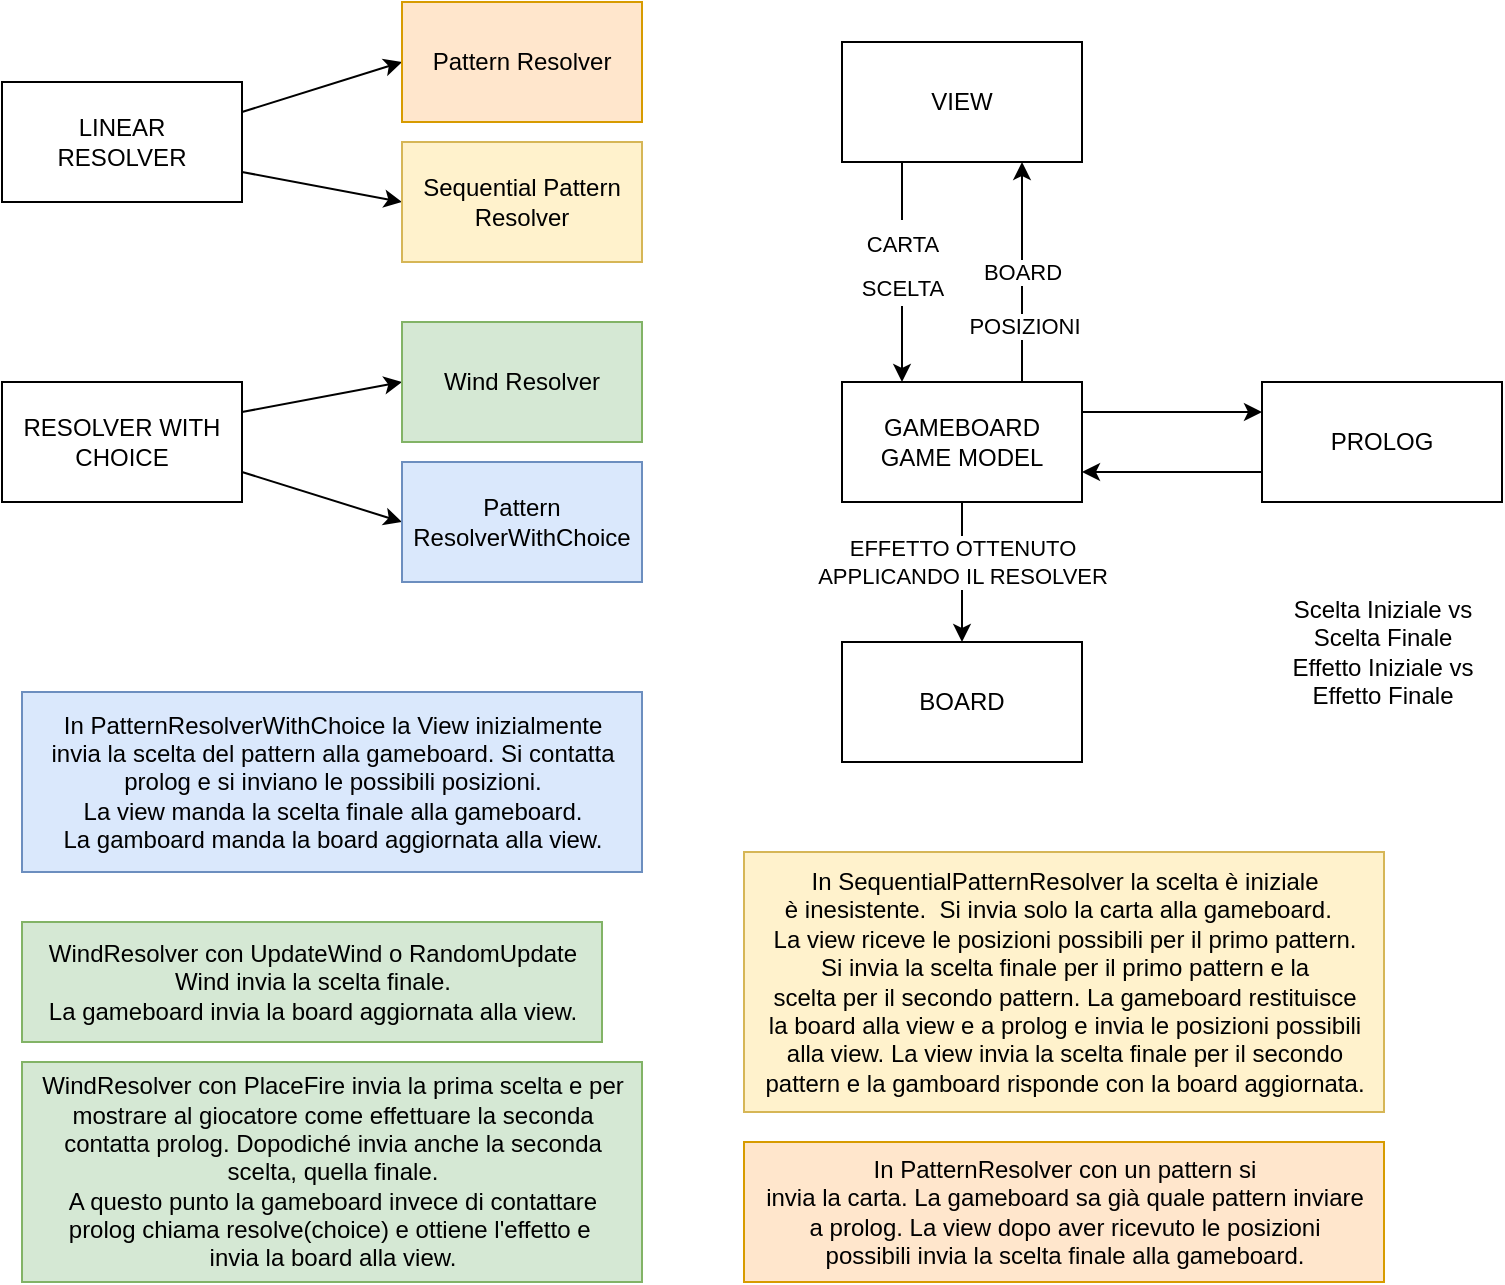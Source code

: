 <mxfile>
    <diagram id="hnET0SdMNF8dCr5xWf9e" name="Page-1">
        <mxGraphModel dx="924" dy="685" grid="1" gridSize="10" guides="1" tooltips="1" connect="1" arrows="1" fold="1" page="1" pageScale="1" pageWidth="827" pageHeight="1169" math="0" shadow="0">
            <root>
                <mxCell id="0"/>
                <mxCell id="1" parent="0"/>
                <mxCell id="2" value="VIEW" style="rounded=0;whiteSpace=wrap;html=1;" parent="1" vertex="1">
                    <mxGeometry x="570" y="80" width="120" height="60" as="geometry"/>
                </mxCell>
                <mxCell id="41" value="BOARD" style="edgeStyle=none;html=1;exitX=0.75;exitY=0;exitDx=0;exitDy=0;entryX=0.75;entryY=1;entryDx=0;entryDy=0;" edge="1" parent="1" source="8" target="2">
                    <mxGeometry relative="1" as="geometry">
                        <mxPoint x="660" y="-60" as="sourcePoint"/>
                    </mxGeometry>
                </mxCell>
                <mxCell id="84" value="POSIZIONI" style="edgeLabel;html=1;align=center;verticalAlign=middle;resizable=0;points=[];fontSize=11;" vertex="1" connectable="0" parent="41">
                    <mxGeometry x="-0.478" y="-1" relative="1" as="geometry">
                        <mxPoint as="offset"/>
                    </mxGeometry>
                </mxCell>
                <mxCell id="13" value="&lt;font style=&quot;font-size: 11px;&quot;&gt;CARTA&lt;br&gt;SCELTA&lt;/font&gt;" style="edgeStyle=none;html=1;exitX=0.25;exitY=1;exitDx=0;exitDy=0;entryX=0.25;entryY=0;entryDx=0;entryDy=0;fontSize=18;" parent="1" source="2" target="8" edge="1">
                    <mxGeometry x="-0.091" relative="1" as="geometry">
                        <mxPoint x="600" y="150" as="sourcePoint"/>
                        <mxPoint as="offset"/>
                    </mxGeometry>
                </mxCell>
                <mxCell id="44" style="edgeStyle=none;html=1;exitX=0.5;exitY=1;exitDx=0;exitDy=0;entryX=0.5;entryY=0;entryDx=0;entryDy=0;" edge="1" parent="1" source="8" target="43">
                    <mxGeometry relative="1" as="geometry"/>
                </mxCell>
                <mxCell id="45" value="EFFETTO OTTENUTO &lt;br&gt;APPLICANDO IL RESOLVER" style="edgeLabel;html=1;align=center;verticalAlign=middle;resizable=0;points=[];" vertex="1" connectable="0" parent="44">
                    <mxGeometry x="-0.351" y="-1" relative="1" as="geometry">
                        <mxPoint x="1" y="7" as="offset"/>
                    </mxGeometry>
                </mxCell>
                <mxCell id="46" style="edgeStyle=none;html=1;exitX=1;exitY=0.25;exitDx=0;exitDy=0;entryX=0;entryY=0.25;entryDx=0;entryDy=0;" edge="1" parent="1" source="8" target="42">
                    <mxGeometry relative="1" as="geometry"/>
                </mxCell>
                <mxCell id="8" value="GAMEBOARD&lt;br&gt;GAME MODEL" style="rounded=0;whiteSpace=wrap;html=1;" parent="1" vertex="1">
                    <mxGeometry x="570" y="250" width="120" height="60" as="geometry"/>
                </mxCell>
                <mxCell id="47" style="edgeStyle=none;html=1;exitX=0;exitY=0.75;exitDx=0;exitDy=0;entryX=1;entryY=0.75;entryDx=0;entryDy=0;" edge="1" parent="1" source="42" target="8">
                    <mxGeometry relative="1" as="geometry"/>
                </mxCell>
                <mxCell id="42" value="PROLOG" style="rounded=0;whiteSpace=wrap;html=1;" vertex="1" parent="1">
                    <mxGeometry x="780" y="250" width="120" height="60" as="geometry"/>
                </mxCell>
                <mxCell id="43" value="BOARD" style="rounded=0;whiteSpace=wrap;html=1;" vertex="1" parent="1">
                    <mxGeometry x="570" y="380" width="120" height="60" as="geometry"/>
                </mxCell>
                <mxCell id="64" value="WindResolver con UpdateWind o RandomUpdate &lt;br&gt;Wind invia la scelta finale. &lt;br&gt;La gameboard invia la board aggiornata alla view." style="text;html=1;align=center;verticalAlign=middle;resizable=0;points=[];autosize=1;strokeColor=#82b366;fillColor=#d5e8d4;" vertex="1" parent="1">
                    <mxGeometry x="160" y="520" width="290" height="60" as="geometry"/>
                </mxCell>
                <mxCell id="65" value="WindResolver con PlaceFire invia la prima scelta e per&lt;br&gt;mostrare al giocatore come effettuare la seconda&lt;br&gt;contatta prolog. Dopodiché invia anche la seconda&lt;br&gt;scelta, quella finale. &lt;br&gt;A questo punto la gameboard invece di contattare&lt;br&gt;prolog chiama resolve(choice) e ottiene l'effetto e&amp;nbsp;&lt;br&gt;invia la board alla view." style="text;html=1;align=center;verticalAlign=middle;resizable=0;points=[];autosize=1;strokeColor=#82b366;fillColor=#d5e8d4;" vertex="1" parent="1">
                    <mxGeometry x="160" y="590" width="310" height="110" as="geometry"/>
                </mxCell>
                <mxCell id="66" value="In PatternResolverWithChoice la View inizialmente &lt;br&gt;invia la scelta del pattern alla gameboard. Si contatta&lt;br&gt;prolog e si inviano le possibili posizioni.&lt;br&gt;La view manda la scelta finale alla gameboard.&lt;br&gt;La gamboard manda la board aggiornata alla view." style="text;html=1;align=center;verticalAlign=middle;resizable=0;points=[];autosize=1;strokeColor=#6c8ebf;fillColor=#dae8fc;" vertex="1" parent="1">
                    <mxGeometry x="160" y="405" width="310" height="90" as="geometry"/>
                </mxCell>
                <mxCell id="67" value="In PatternResolver con un pattern si &lt;br&gt;invia la carta. La gameboard sa già quale pattern inviare &lt;br&gt;a prolog. La view dopo aver ricevuto le posizioni &lt;br&gt;possibili invia la scelta finale alla gameboard." style="text;html=1;align=center;verticalAlign=middle;resizable=0;points=[];autosize=1;strokeColor=#d79b00;fillColor=#ffe6cc;" vertex="1" parent="1">
                    <mxGeometry x="521" y="630" width="320" height="70" as="geometry"/>
                </mxCell>
                <mxCell id="68" value="In SequentialPatternResolver&amp;nbsp;la scelta è iniziale &lt;br&gt;è inesistente.&amp;nbsp;&amp;nbsp;Si invia solo la carta alla gameboard.&amp;nbsp;&amp;nbsp;&lt;br&gt;La view riceve le posizioni possibili per il primo pattern.&lt;br&gt;Si invia la scelta finale per il primo pattern e la &lt;br&gt;scelta per il secondo pattern. La gameboard restituisce &lt;br&gt;la board alla view e a prolog e invia le posizioni possibili&lt;br&gt;alla view. La view invia la scelta finale per il secondo &lt;br&gt;pattern e la gamboard risponde con la board aggiornata." style="text;html=1;align=center;verticalAlign=middle;resizable=0;points=[];autosize=1;strokeColor=#d6b656;fillColor=#fff2cc;" vertex="1" parent="1">
                    <mxGeometry x="521" y="485" width="320" height="130" as="geometry"/>
                </mxCell>
                <mxCell id="72" value="Scelta Iniziale vs &lt;br&gt;Scelta Finale&lt;br&gt;Effetto Iniziale vs&lt;br&gt;Effetto Finale" style="text;html=1;align=center;verticalAlign=middle;resizable=0;points=[];autosize=1;strokeColor=none;fillColor=none;" vertex="1" parent="1">
                    <mxGeometry x="785" y="350" width="110" height="70" as="geometry"/>
                </mxCell>
                <mxCell id="80" style="edgeStyle=none;html=1;exitX=1;exitY=0.25;exitDx=0;exitDy=0;entryX=0;entryY=0.5;entryDx=0;entryDy=0;" edge="1" parent="1" source="74" target="79">
                    <mxGeometry relative="1" as="geometry"/>
                </mxCell>
                <mxCell id="81" style="edgeStyle=none;html=1;exitX=1;exitY=0.25;exitDx=0;exitDy=0;entryX=0;entryY=0.5;entryDx=0;entryDy=0;" edge="1" parent="1" source="75" target="78">
                    <mxGeometry relative="1" as="geometry"/>
                </mxCell>
                <mxCell id="82" style="edgeStyle=none;html=1;exitX=1;exitY=0.75;exitDx=0;exitDy=0;entryX=0;entryY=0.5;entryDx=0;entryDy=0;" edge="1" parent="1" source="74" target="76">
                    <mxGeometry relative="1" as="geometry"/>
                </mxCell>
                <mxCell id="74" value="LINEAR &lt;br&gt;RESOLVER" style="rounded=0;whiteSpace=wrap;html=1;" vertex="1" parent="1">
                    <mxGeometry x="150" y="100" width="120" height="60" as="geometry"/>
                </mxCell>
                <mxCell id="83" style="edgeStyle=none;html=1;exitX=1;exitY=0.75;exitDx=0;exitDy=0;entryX=0;entryY=0.5;entryDx=0;entryDy=0;" edge="1" parent="1" source="75" target="77">
                    <mxGeometry relative="1" as="geometry"/>
                </mxCell>
                <mxCell id="75" value="RESOLVER WITH&lt;br&gt;CHOICE" style="rounded=0;whiteSpace=wrap;html=1;" vertex="1" parent="1">
                    <mxGeometry x="150" y="250" width="120" height="60" as="geometry"/>
                </mxCell>
                <mxCell id="76" value="&lt;span style=&quot;&quot;&gt;Sequential Pattern Resolver&lt;/span&gt;" style="rounded=0;whiteSpace=wrap;html=1;fillColor=#fff2cc;strokeColor=#d6b656;" vertex="1" parent="1">
                    <mxGeometry x="350" y="130" width="120" height="60" as="geometry"/>
                </mxCell>
                <mxCell id="77" value="&lt;span style=&quot;&quot;&gt;Pattern ResolverWithChoice&lt;/span&gt;" style="rounded=0;whiteSpace=wrap;html=1;fillColor=#dae8fc;strokeColor=#6c8ebf;" vertex="1" parent="1">
                    <mxGeometry x="350" y="290" width="120" height="60" as="geometry"/>
                </mxCell>
                <mxCell id="78" value="&lt;span style=&quot;&quot;&gt;Wind Resolver&lt;/span&gt;" style="rounded=0;whiteSpace=wrap;html=1;fillColor=#d5e8d4;strokeColor=#82b366;" vertex="1" parent="1">
                    <mxGeometry x="350" y="220" width="120" height="60" as="geometry"/>
                </mxCell>
                <mxCell id="79" value="&lt;span style=&quot;&quot;&gt;Pattern Resolver&lt;/span&gt;" style="rounded=0;whiteSpace=wrap;html=1;fillColor=#ffe6cc;strokeColor=#d79b00;" vertex="1" parent="1">
                    <mxGeometry x="350" y="60" width="120" height="60" as="geometry"/>
                </mxCell>
            </root>
        </mxGraphModel>
    </diagram>
</mxfile>